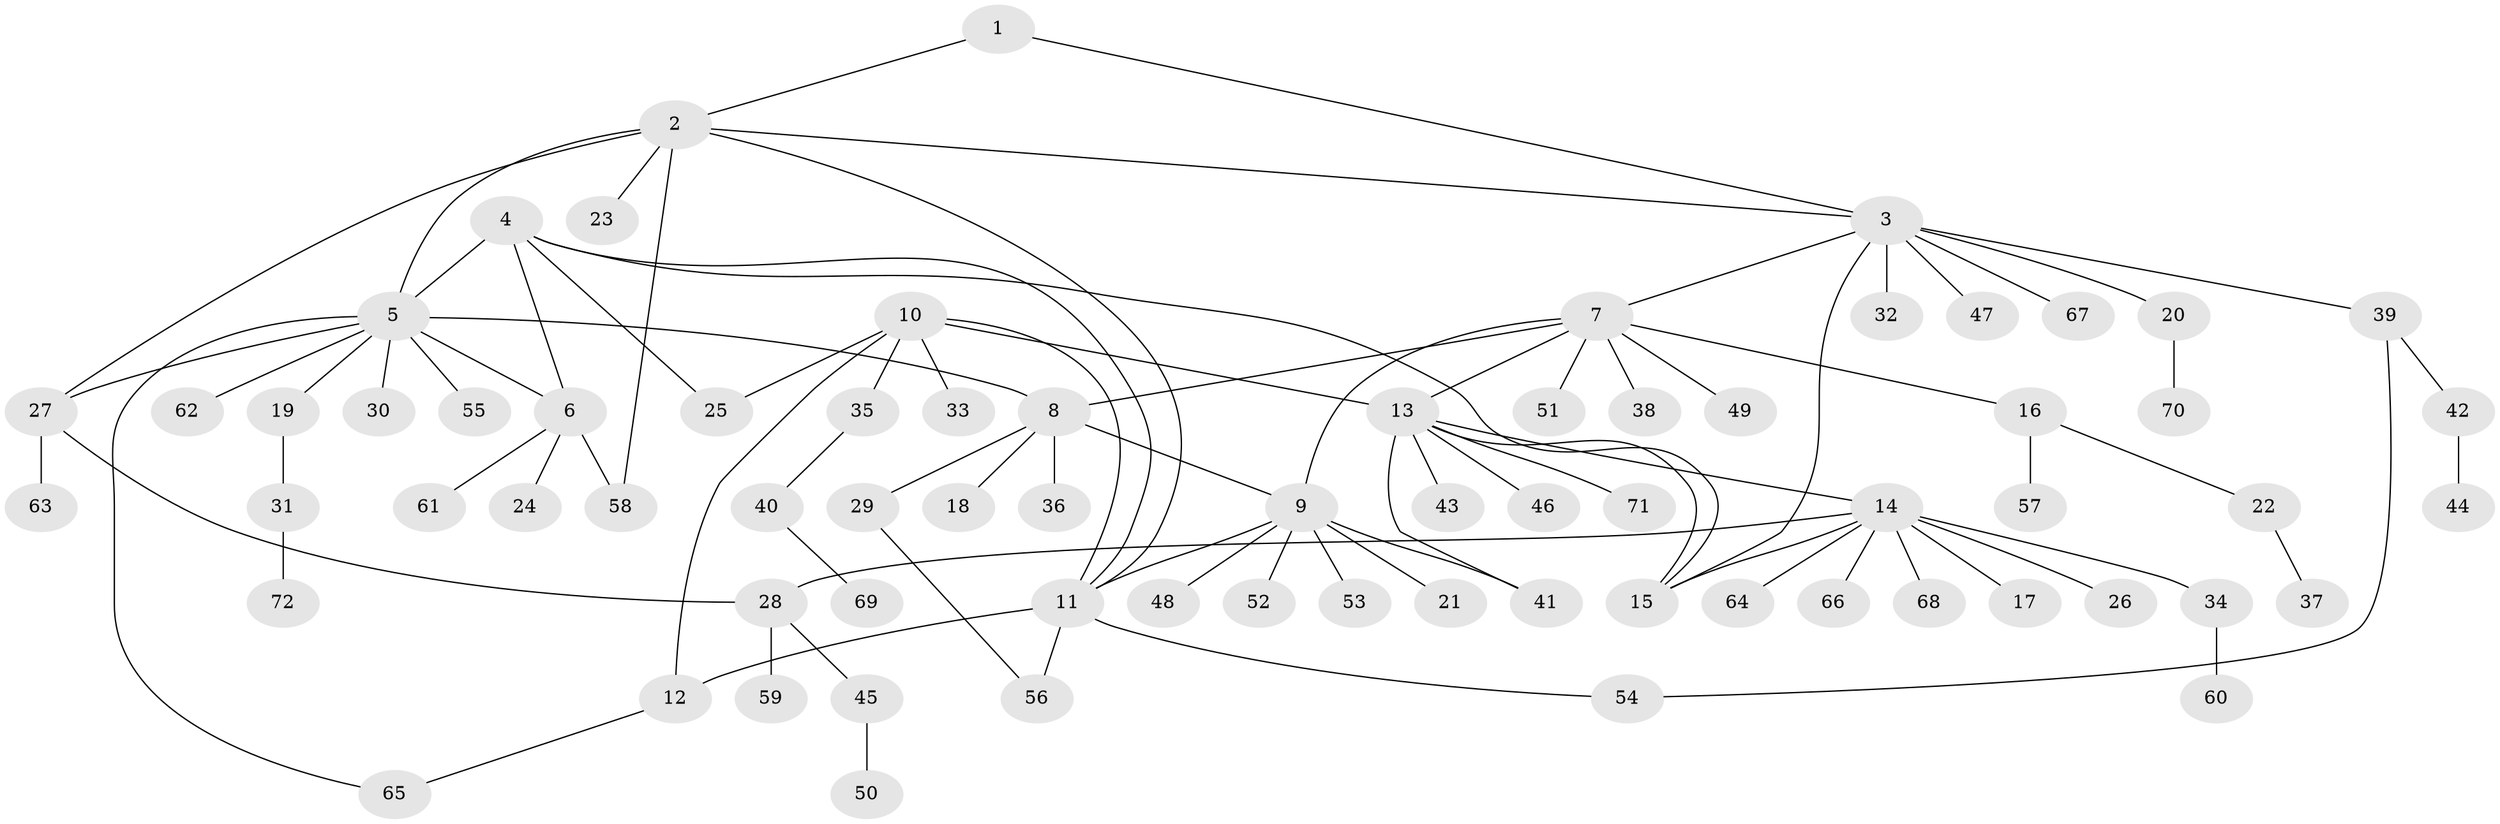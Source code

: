 // Generated by graph-tools (version 1.1) at 2025/26/03/09/25 03:26:39]
// undirected, 72 vertices, 90 edges
graph export_dot {
graph [start="1"]
  node [color=gray90,style=filled];
  1;
  2;
  3;
  4;
  5;
  6;
  7;
  8;
  9;
  10;
  11;
  12;
  13;
  14;
  15;
  16;
  17;
  18;
  19;
  20;
  21;
  22;
  23;
  24;
  25;
  26;
  27;
  28;
  29;
  30;
  31;
  32;
  33;
  34;
  35;
  36;
  37;
  38;
  39;
  40;
  41;
  42;
  43;
  44;
  45;
  46;
  47;
  48;
  49;
  50;
  51;
  52;
  53;
  54;
  55;
  56;
  57;
  58;
  59;
  60;
  61;
  62;
  63;
  64;
  65;
  66;
  67;
  68;
  69;
  70;
  71;
  72;
  1 -- 2;
  1 -- 3;
  2 -- 3;
  2 -- 5;
  2 -- 11;
  2 -- 23;
  2 -- 27;
  2 -- 58;
  3 -- 7;
  3 -- 15;
  3 -- 20;
  3 -- 32;
  3 -- 39;
  3 -- 47;
  3 -- 67;
  4 -- 5;
  4 -- 6;
  4 -- 11;
  4 -- 15;
  4 -- 25;
  5 -- 6;
  5 -- 8;
  5 -- 19;
  5 -- 27;
  5 -- 30;
  5 -- 55;
  5 -- 62;
  5 -- 65;
  6 -- 24;
  6 -- 58;
  6 -- 61;
  7 -- 8;
  7 -- 9;
  7 -- 13;
  7 -- 16;
  7 -- 38;
  7 -- 49;
  7 -- 51;
  8 -- 9;
  8 -- 18;
  8 -- 29;
  8 -- 36;
  9 -- 11;
  9 -- 21;
  9 -- 41;
  9 -- 48;
  9 -- 52;
  9 -- 53;
  10 -- 11;
  10 -- 12;
  10 -- 13;
  10 -- 25;
  10 -- 33;
  10 -- 35;
  11 -- 12;
  11 -- 54;
  11 -- 56;
  12 -- 65;
  13 -- 14;
  13 -- 15;
  13 -- 41;
  13 -- 43;
  13 -- 46;
  13 -- 71;
  14 -- 15;
  14 -- 17;
  14 -- 26;
  14 -- 28;
  14 -- 34;
  14 -- 64;
  14 -- 66;
  14 -- 68;
  16 -- 22;
  16 -- 57;
  19 -- 31;
  20 -- 70;
  22 -- 37;
  27 -- 28;
  27 -- 63;
  28 -- 45;
  28 -- 59;
  29 -- 56;
  31 -- 72;
  34 -- 60;
  35 -- 40;
  39 -- 42;
  39 -- 54;
  40 -- 69;
  42 -- 44;
  45 -- 50;
}
